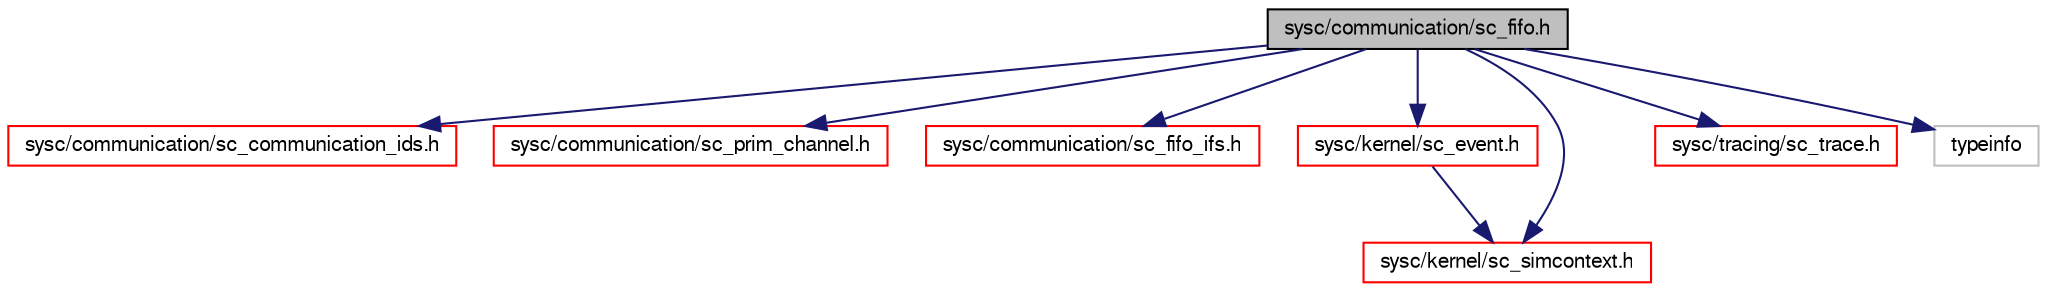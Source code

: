 digraph G
{
  edge [fontname="FreeSans",fontsize="10",labelfontname="FreeSans",labelfontsize="10"];
  node [fontname="FreeSans",fontsize="10",shape=record];
  Node1 [label="sysc/communication/sc_fifo.h",height=0.2,width=0.4,color="black", fillcolor="grey75", style="filled" fontcolor="black"];
  Node1 -> Node2 [color="midnightblue",fontsize="10",style="solid",fontname="FreeSans"];
  Node2 [label="sysc/communication/sc_communication_ids.h",height=0.2,width=0.4,color="red", fillcolor="white", style="filled",URL="$a00272.html"];
  Node1 -> Node3 [color="midnightblue",fontsize="10",style="solid",fontname="FreeSans"];
  Node3 [label="sysc/communication/sc_prim_channel.h",height=0.2,width=0.4,color="red", fillcolor="white", style="filled",URL="$a00285.html"];
  Node1 -> Node4 [color="midnightblue",fontsize="10",style="solid",fontname="FreeSans"];
  Node4 [label="sysc/communication/sc_fifo_ifs.h",height=0.2,width=0.4,color="red", fillcolor="white", style="filled",URL="$a00277.html"];
  Node1 -> Node5 [color="midnightblue",fontsize="10",style="solid",fontname="FreeSans"];
  Node5 [label="sysc/kernel/sc_event.h",height=0.2,width=0.4,color="red", fillcolor="white", style="filled",URL="$a00351.html"];
  Node5 -> Node6 [color="midnightblue",fontsize="10",style="solid",fontname="FreeSans"];
  Node6 [label="sysc/kernel/sc_simcontext.h",height=0.2,width=0.4,color="red", fillcolor="white", style="filled",URL="$a00372.html"];
  Node1 -> Node6 [color="midnightblue",fontsize="10",style="solid",fontname="FreeSans"];
  Node1 -> Node7 [color="midnightblue",fontsize="10",style="solid",fontname="FreeSans"];
  Node7 [label="sysc/tracing/sc_trace.h",height=0.2,width=0.4,color="red", fillcolor="white", style="filled",URL="$a00382.html"];
  Node1 -> Node8 [color="midnightblue",fontsize="10",style="solid",fontname="FreeSans"];
  Node8 [label="typeinfo",height=0.2,width=0.4,color="grey75", fillcolor="white", style="filled"];
}
